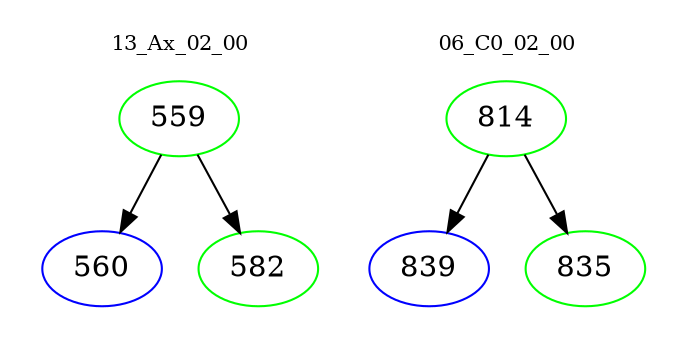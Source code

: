 digraph{
subgraph cluster_0 {
color = white
label = "13_Ax_02_00";
fontsize=10;
T0_559 [label="559", color="green"]
T0_559 -> T0_560 [color="black"]
T0_560 [label="560", color="blue"]
T0_559 -> T0_582 [color="black"]
T0_582 [label="582", color="green"]
}
subgraph cluster_1 {
color = white
label = "06_C0_02_00";
fontsize=10;
T1_814 [label="814", color="green"]
T1_814 -> T1_839 [color="black"]
T1_839 [label="839", color="blue"]
T1_814 -> T1_835 [color="black"]
T1_835 [label="835", color="green"]
}
}
